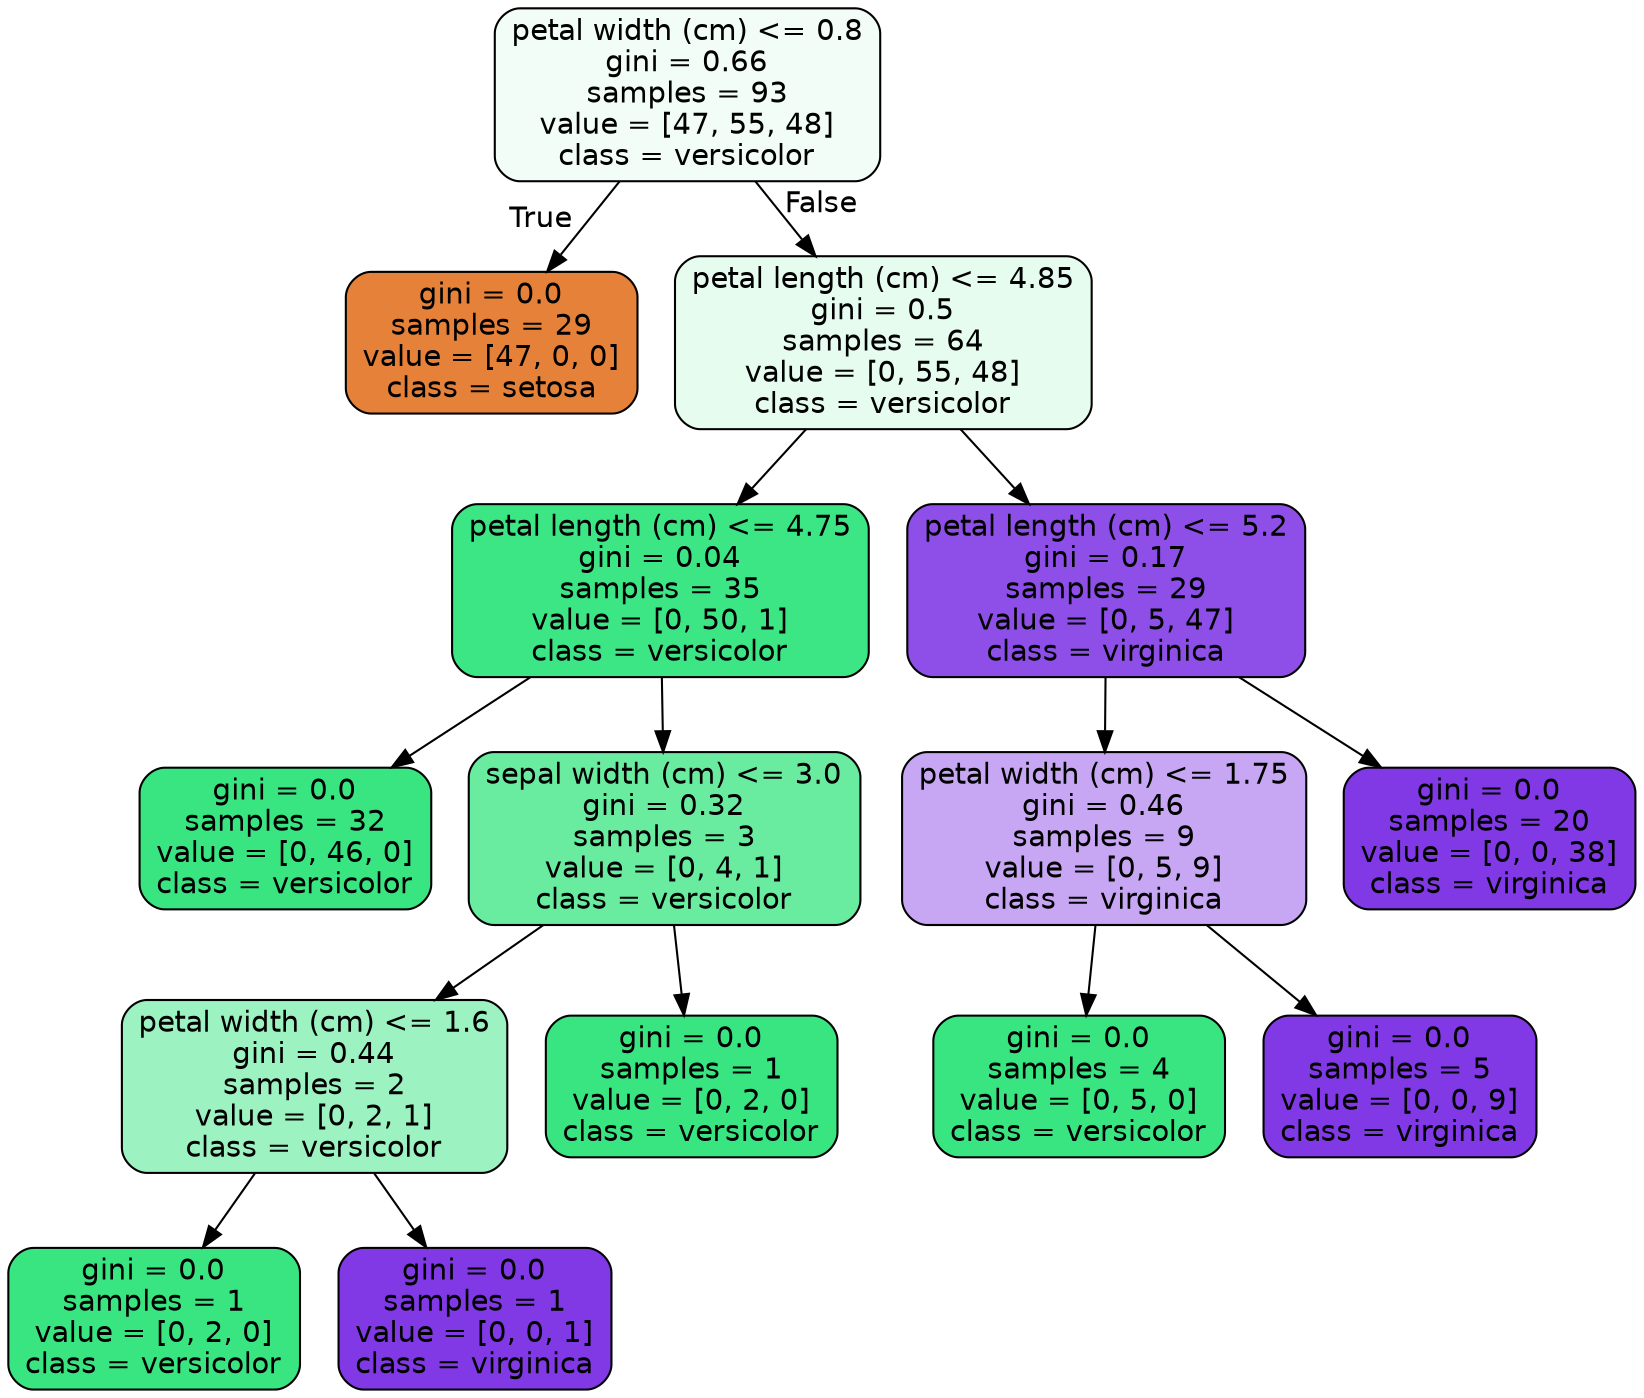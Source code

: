 digraph Tree {
node [shape=box, style="filled, rounded", color="black", fontname=helvetica] ;
edge [fontname=helvetica] ;
0 [label="petal width (cm) <= 0.8\ngini = 0.66\nsamples = 93\nvalue = [47, 55, 48]\nclass = versicolor", fillcolor="#f1fdf6"] ;
1 [label="gini = 0.0\nsamples = 29\nvalue = [47, 0, 0]\nclass = setosa", fillcolor="#e58139"] ;
0 -> 1 [labeldistance=2.5, labelangle=45, headlabel="True"] ;
2 [label="petal length (cm) <= 4.85\ngini = 0.5\nsamples = 64\nvalue = [0, 55, 48]\nclass = versicolor", fillcolor="#e6fcef"] ;
0 -> 2 [labeldistance=2.5, labelangle=-45, headlabel="False"] ;
3 [label="petal length (cm) <= 4.75\ngini = 0.04\nsamples = 35\nvalue = [0, 50, 1]\nclass = versicolor", fillcolor="#3de684"] ;
2 -> 3 ;
4 [label="gini = 0.0\nsamples = 32\nvalue = [0, 46, 0]\nclass = versicolor", fillcolor="#39e581"] ;
3 -> 4 ;
5 [label="sepal width (cm) <= 3.0\ngini = 0.32\nsamples = 3\nvalue = [0, 4, 1]\nclass = versicolor", fillcolor="#6aeca0"] ;
3 -> 5 ;
6 [label="petal width (cm) <= 1.6\ngini = 0.44\nsamples = 2\nvalue = [0, 2, 1]\nclass = versicolor", fillcolor="#9cf2c0"] ;
5 -> 6 ;
7 [label="gini = 0.0\nsamples = 1\nvalue = [0, 2, 0]\nclass = versicolor", fillcolor="#39e581"] ;
6 -> 7 ;
8 [label="gini = 0.0\nsamples = 1\nvalue = [0, 0, 1]\nclass = virginica", fillcolor="#8139e5"] ;
6 -> 8 ;
9 [label="gini = 0.0\nsamples = 1\nvalue = [0, 2, 0]\nclass = versicolor", fillcolor="#39e581"] ;
5 -> 9 ;
10 [label="petal length (cm) <= 5.2\ngini = 0.17\nsamples = 29\nvalue = [0, 5, 47]\nclass = virginica", fillcolor="#8e4ee8"] ;
2 -> 10 ;
11 [label="petal width (cm) <= 1.75\ngini = 0.46\nsamples = 9\nvalue = [0, 5, 9]\nclass = virginica", fillcolor="#c7a7f3"] ;
10 -> 11 ;
12 [label="gini = 0.0\nsamples = 4\nvalue = [0, 5, 0]\nclass = versicolor", fillcolor="#39e581"] ;
11 -> 12 ;
13 [label="gini = 0.0\nsamples = 5\nvalue = [0, 0, 9]\nclass = virginica", fillcolor="#8139e5"] ;
11 -> 13 ;
14 [label="gini = 0.0\nsamples = 20\nvalue = [0, 0, 38]\nclass = virginica", fillcolor="#8139e5"] ;
10 -> 14 ;
}